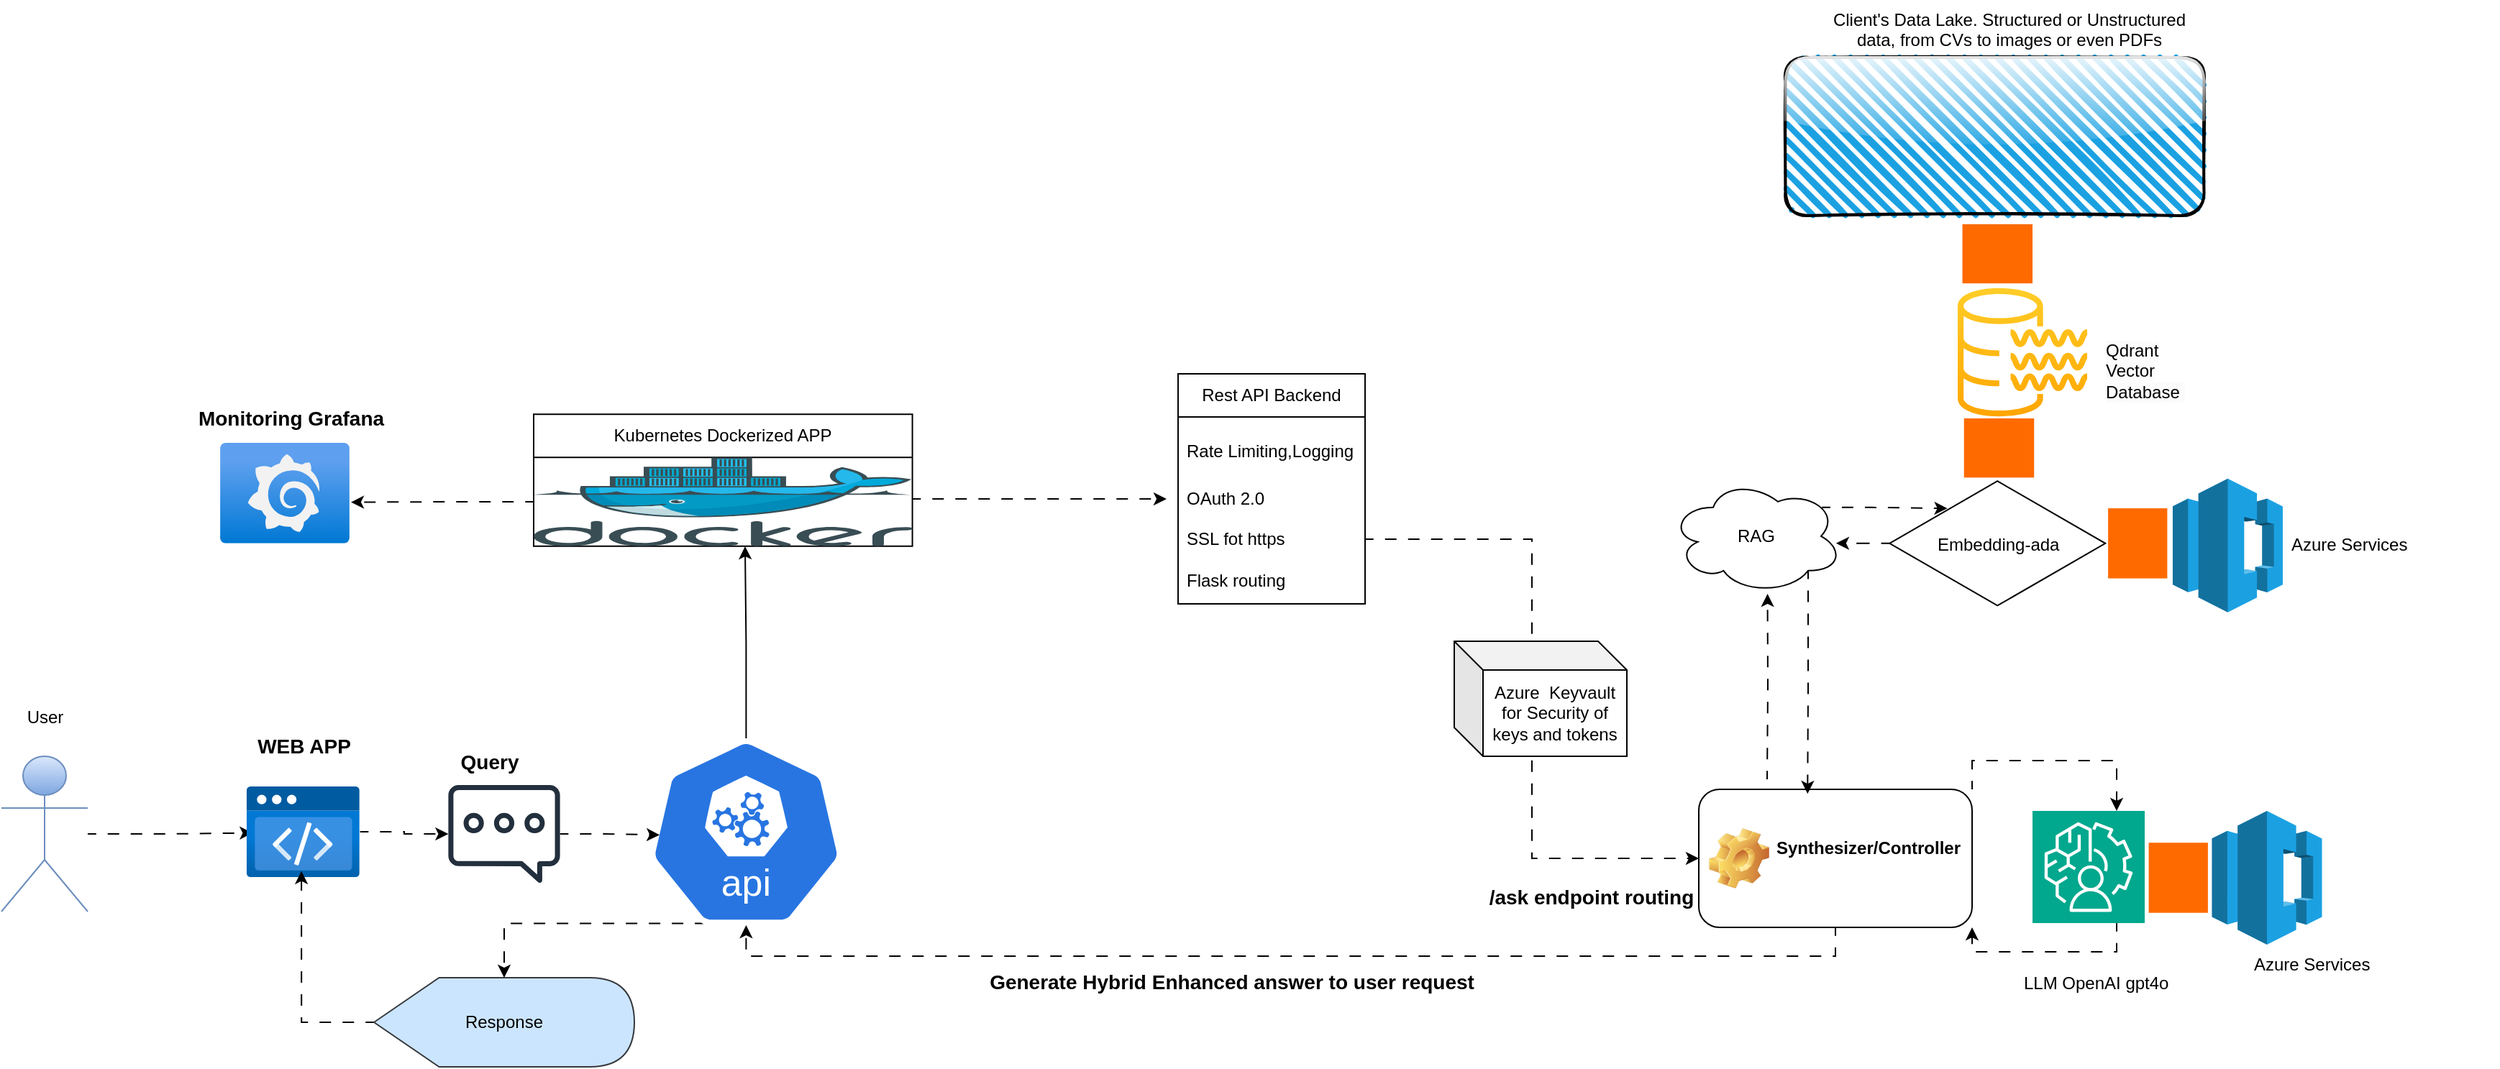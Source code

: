 <mxfile version="25.0.3">
  <diagram name="Σελίδα-1" id="T_3XYmSJssD-ToN54GJW">
    <mxGraphModel dx="2983" dy="2349" grid="1" gridSize="10" guides="1" tooltips="1" connect="1" arrows="1" fold="1" page="1" pageScale="1" pageWidth="827" pageHeight="1169" math="0" shadow="0">
      <root>
        <mxCell id="0" />
        <mxCell id="1" parent="0" />
        <mxCell id="5_4cI_H6_dj6_kQbT12G-96" value="" style="html=1;whiteSpace=wrap;aspect=fixed;shape=isoRectangle;" parent="1" vertex="1">
          <mxGeometry x="842.63" y="-747.09" width="150" height="90" as="geometry" />
        </mxCell>
        <mxCell id="5_4cI_H6_dj6_kQbT12G-2" value="" style="shape=umlActor;verticalLabelPosition=bottom;verticalAlign=top;html=1;outlineConnect=0;fillColor=#dae8fc;gradientColor=#7ea6e0;strokeColor=#6c8ebf;" parent="1" vertex="1">
          <mxGeometry x="-470" y="-554" width="60" height="108" as="geometry" />
        </mxCell>
        <mxCell id="5_4cI_H6_dj6_kQbT12G-3" value="Rest API Backend" style="swimlane;fontStyle=0;childLayout=stackLayout;horizontal=1;startSize=30;horizontalStack=0;resizeParent=1;resizeParentMax=0;resizeLast=0;collapsible=1;marginBottom=0;whiteSpace=wrap;html=1;" parent="1" vertex="1">
          <mxGeometry x="348" y="-820" width="130" height="160" as="geometry" />
        </mxCell>
        <mxCell id="5_4cI_H6_dj6_kQbT12G-5" value="&lt;div&gt;&lt;br&gt;&lt;/div&gt;Rate Limiting,Logging&lt;div&gt;&lt;div&gt;&lt;br&gt;&lt;/div&gt;&lt;div&gt;&lt;br&gt;&lt;/div&gt;&lt;/div&gt;" style="text;strokeColor=none;fillColor=none;align=left;verticalAlign=middle;spacingLeft=4;spacingRight=4;overflow=hidden;points=[[0,0.5],[1,0.5]];portConstraint=eastwest;rotatable=0;whiteSpace=wrap;html=1;" parent="5_4cI_H6_dj6_kQbT12G-3" vertex="1">
          <mxGeometry y="30" width="130" height="40" as="geometry" />
        </mxCell>
        <mxCell id="5_4cI_H6_dj6_kQbT12G-6" value="OAuth 2.0&lt;div&gt;&lt;br&gt;&lt;/div&gt;&lt;div&gt;SSL fot https&lt;br&gt;&lt;div&gt;&lt;div&gt;&lt;div&gt;&lt;div&gt;&lt;br&gt;&lt;/div&gt;&lt;div&gt;Flask routing&lt;br&gt;&lt;/div&gt;&lt;/div&gt;&lt;/div&gt;&lt;/div&gt;&lt;/div&gt;" style="text;strokeColor=none;fillColor=none;align=left;verticalAlign=middle;spacingLeft=4;spacingRight=4;overflow=hidden;points=[[0,0.5],[1,0.5]];portConstraint=eastwest;rotatable=0;whiteSpace=wrap;html=1;" parent="5_4cI_H6_dj6_kQbT12G-3" vertex="1">
          <mxGeometry y="70" width="130" height="90" as="geometry" />
        </mxCell>
        <mxCell id="5_4cI_H6_dj6_kQbT12G-8" value="" style="outlineConnect=0;dashed=0;verticalLabelPosition=bottom;verticalAlign=top;align=center;html=1;shape=mxgraph.aws3.codecommit;fillColor=#1ba1e2;strokeColor=#006EAF;fontColor=#ffffff;" parent="1" vertex="1">
          <mxGeometry x="1066.74" y="-516" width="76.5" height="93" as="geometry" />
        </mxCell>
        <mxCell id="5_4cI_H6_dj6_kQbT12G-9" value="User&lt;div&gt;&lt;br&gt;&lt;/div&gt;" style="text;html=1;align=center;verticalAlign=middle;resizable=0;points=[];autosize=1;strokeColor=none;fillColor=none;" parent="1" vertex="1">
          <mxGeometry x="-465" y="-594" width="50" height="40" as="geometry" />
        </mxCell>
        <mxCell id="5_4cI_H6_dj6_kQbT12G-11" value="&lt;font style=&quot;font-size: 14px;&quot;&gt;WEB APP&lt;/font&gt;" style="text;strokeColor=none;fillColor=none;html=1;fontSize=24;fontStyle=1;verticalAlign=middle;align=center;" parent="1" vertex="1">
          <mxGeometry x="-309.83" y="-584" width="99" height="40" as="geometry" />
        </mxCell>
        <mxCell id="5_4cI_H6_dj6_kQbT12G-39" value="" style="points=[];aspect=fixed;html=1;align=center;shadow=0;dashed=0;fillColor=#FF6A00;strokeColor=none;shape=mxgraph.alibaba_cloud.cdt_cloud_datatransfer;rotation=0;" parent="1" vertex="1">
          <mxGeometry x="893.26" y="-924.06" width="48.74" height="41.15" as="geometry" />
        </mxCell>
        <mxCell id="5_4cI_H6_dj6_kQbT12G-44" value="&lt;font&gt;/ask endpoint routing&lt;/font&gt;" style="text;strokeColor=none;fillColor=none;html=1;fontSize=14;fontStyle=1;verticalAlign=middle;align=center;" parent="1" vertex="1">
          <mxGeometry x="570" y="-476.5" width="130" height="40" as="geometry" />
        </mxCell>
        <mxCell id="5_4cI_H6_dj6_kQbT12G-46" value="" style="edgeStyle=orthogonalEdgeStyle;rounded=0;orthogonalLoop=1;jettySize=auto;html=1;entryX=0.059;entryY=0.513;entryDx=0;entryDy=0;entryPerimeter=0;flowAnimation=1;curved=0;fontColor=#FF9933;" parent="1" source="5_4cI_H6_dj6_kQbT12G-2" target="5_4cI_H6_dj6_kQbT12G-47" edge="1">
          <mxGeometry relative="1" as="geometry">
            <mxPoint x="80" y="-400" as="targetPoint" />
            <mxPoint x="-190" y="-414" as="sourcePoint" />
          </mxGeometry>
        </mxCell>
        <mxCell id="5_4cI_H6_dj6_kQbT12G-45" value="" style="sketch=0;outlineConnect=0;fontColor=#232F3E;gradientColor=none;fillColor=#232F3D;strokeColor=none;dashed=0;verticalLabelPosition=bottom;verticalAlign=top;align=center;html=1;fontSize=12;fontStyle=0;aspect=fixed;pointerEvents=1;shape=mxgraph.aws4.chat;" parent="1" vertex="1">
          <mxGeometry x="-159.5" y="-534" width="78" height="68" as="geometry" />
        </mxCell>
        <mxCell id="5_4cI_H6_dj6_kQbT12G-112" style="edgeStyle=orthogonalEdgeStyle;rounded=0;orthogonalLoop=1;jettySize=auto;html=1;flowAnimation=1;" parent="1" source="5_4cI_H6_dj6_kQbT12G-47" target="5_4cI_H6_dj6_kQbT12G-45" edge="1">
          <mxGeometry relative="1" as="geometry" />
        </mxCell>
        <mxCell id="5_4cI_H6_dj6_kQbT12G-47" value="" style="image;aspect=fixed;html=1;points=[];align=center;fontSize=12;image=img/lib/azure2/preview/Static_Apps.svg;" parent="1" vertex="1">
          <mxGeometry x="-300" y="-533" width="79.33" height="63" as="geometry" />
        </mxCell>
        <mxCell id="5_4cI_H6_dj6_kQbT12G-48" value="&lt;span style=&quot;font-size: 14px;&quot;&gt;Query&lt;/span&gt;" style="text;strokeColor=none;fillColor=none;html=1;fontSize=24;fontStyle=1;verticalAlign=middle;align=center;" parent="1" vertex="1">
          <mxGeometry x="-180.5" y="-573" width="99" height="40" as="geometry" />
        </mxCell>
        <mxCell id="5_4cI_H6_dj6_kQbT12G-55" style="edgeStyle=orthogonalEdgeStyle;rounded=0;orthogonalLoop=1;jettySize=auto;html=1;entryX=0.486;entryY=0.934;entryDx=0;entryDy=0;entryPerimeter=0;flowAnimation=1;" parent="1" source="5_4cI_H6_dj6_kQbT12G-90" target="5_4cI_H6_dj6_kQbT12G-47" edge="1">
          <mxGeometry relative="1" as="geometry">
            <mxPoint x="-60" y="-251" as="targetPoint" />
          </mxGeometry>
        </mxCell>
        <mxCell id="5_4cI_H6_dj6_kQbT12G-56" value="&lt;font&gt;Generate Hybrid Enhanced answer to user request&lt;/font&gt;" style="text;strokeColor=none;fillColor=none;html=1;fontSize=14;fontStyle=1;verticalAlign=middle;align=center;" parent="1" vertex="1">
          <mxGeometry x="320" y="-417" width="130" height="40" as="geometry" />
        </mxCell>
        <mxCell id="5_4cI_H6_dj6_kQbT12G-60" value="Kubernetes Dockerized APP" style="swimlane;fontStyle=0;childLayout=stackLayout;horizontal=1;startSize=30;horizontalStack=0;resizeParent=1;resizeParentMax=0;resizeLast=0;collapsible=1;marginBottom=0;whiteSpace=wrap;html=1;" parent="1" vertex="1">
          <mxGeometry x="-100" y="-791.91" width="263.29" height="91.82" as="geometry" />
        </mxCell>
        <mxCell id="5_4cI_H6_dj6_kQbT12G-58" value="" style="image;sketch=0;aspect=fixed;html=1;points=[];align=center;fontSize=12;image=img/lib/mscae/Docker.svg;" parent="5_4cI_H6_dj6_kQbT12G-60" vertex="1">
          <mxGeometry y="30" width="263.29" height="61.82" as="geometry" />
        </mxCell>
        <mxCell id="5_4cI_H6_dj6_kQbT12G-73" value="&lt;span style=&quot;caret-color: rgb(0, 0, 0); color: rgb(0, 0, 0); font-family: Helvetica; font-size: 12px; font-style: normal; font-variant-caps: normal; font-weight: 400; letter-spacing: normal; orphans: auto; text-align: center; text-indent: 0px; text-transform: none; white-space: normal; widows: auto; word-spacing: 0px; -webkit-text-stroke-width: 0px; background-color: rgb(251, 251, 251); text-decoration: none; display: inline !important; float: none;&quot;&gt;Qdrant Vector Database&amp;nbsp;&lt;/span&gt;&lt;div&gt;&lt;span style=&quot;caret-color: rgb(0, 0, 0); color: rgb(0, 0, 0); font-family: Helvetica; font-size: 12px; font-style: normal; font-variant-caps: normal; font-weight: 400; letter-spacing: normal; orphans: auto; text-align: center; text-indent: 0px; text-transform: none; white-space: normal; widows: auto; word-spacing: 0px; -webkit-text-stroke-width: 0px; background-color: rgb(251, 251, 251); text-decoration: none; display: inline !important; float: none;&quot;&gt;&lt;br&gt;&lt;/span&gt;&lt;/div&gt;" style="text;whiteSpace=wrap;html=1;" parent="1" vertex="1">
          <mxGeometry x="990.74" y="-850" width="59.26" height="40" as="geometry" />
        </mxCell>
        <mxCell id="5_4cI_H6_dj6_kQbT12G-72" value="" style="sketch=0;outlineConnect=0;fillColor=#ffcd28;strokeColor=#d79b00;dashed=0;verticalLabelPosition=bottom;verticalAlign=top;align=center;html=1;fontSize=12;fontStyle=0;aspect=fixed;pointerEvents=1;shape=mxgraph.aws4.data_lake_resource_icon;gradientColor=#ffa500;" parent="1" vertex="1">
          <mxGeometry x="890" y="-880" width="90" height="90" as="geometry" />
        </mxCell>
        <mxCell id="-kxXGQuX5eWMb9TOzEhN-10" style="edgeStyle=orthogonalEdgeStyle;rounded=0;orthogonalLoop=1;jettySize=auto;html=1;exitX=0.25;exitY=0;exitDx=0;exitDy=0;flowAnimation=1;" parent="1" edge="1">
          <mxGeometry relative="1" as="geometry">
            <mxPoint x="757.778" y="-667.0" as="targetPoint" />
            <mxPoint x="757.5" y="-538" as="sourcePoint" />
          </mxGeometry>
        </mxCell>
        <mxCell id="5_4cI_H6_dj6_kQbT12G-81" value="Synthesizer/Controller&lt;div&gt;&lt;br&gt;&lt;/div&gt;" style="label;whiteSpace=wrap;html=1;image=img/clipart/Gear_128x128.png" parent="1" vertex="1">
          <mxGeometry x="710" y="-531" width="190" height="96" as="geometry" />
        </mxCell>
        <mxCell id="5_4cI_H6_dj6_kQbT12G-90" value="&lt;div&gt;Response&lt;br&gt;&lt;/div&gt;" style="shape=display;whiteSpace=wrap;html=1;fillColor=#cce5ff;strokeColor=#36393d;" parent="1" vertex="1">
          <mxGeometry x="-211" y="-400" width="181" height="62" as="geometry" />
        </mxCell>
        <mxCell id="5_4cI_H6_dj6_kQbT12G-95" value="Embedding-ada" style="text;strokeColor=none;fillColor=none;align=left;verticalAlign=top;spacingLeft=4;spacingRight=4;overflow=hidden;rotatable=0;points=[[0,0.5],[1,0.5]];portConstraint=eastwest;whiteSpace=wrap;html=1;" parent="1" vertex="1">
          <mxGeometry x="870" y="-715" width="150" height="43" as="geometry" />
        </mxCell>
        <mxCell id="5_4cI_H6_dj6_kQbT12G-98" style="edgeStyle=orthogonalEdgeStyle;rounded=0;orthogonalLoop=1;jettySize=auto;html=1;exitX=1;exitY=0.5;exitDx=0;exitDy=0;entryX=0;entryY=0.5;entryDx=0;entryDy=0;flowAnimation=1;" parent="1" source="5_4cI_H6_dj6_kQbT12G-6" target="5_4cI_H6_dj6_kQbT12G-81" edge="1">
          <mxGeometry relative="1" as="geometry" />
        </mxCell>
        <mxCell id="5_4cI_H6_dj6_kQbT12G-108" value="" style="image;aspect=fixed;html=1;points=[];align=center;fontSize=12;image=img/lib/azure2/other/Grafana.svg;imageBackground=none;imageBorder=none;" parent="1" vertex="1">
          <mxGeometry x="-318" y="-772" width="90" height="69.89" as="geometry" />
        </mxCell>
        <mxCell id="5_4cI_H6_dj6_kQbT12G-110" value="&lt;span style=&quot;font-size: 14px;&quot;&gt;Monitoring Grafana&lt;/span&gt;" style="text;strokeColor=none;fillColor=none;html=1;fontSize=24;fontStyle=1;verticalAlign=middle;align=center;" parent="1" vertex="1">
          <mxGeometry x="-342.62" y="-812" width="148.08" height="40" as="geometry" />
        </mxCell>
        <mxCell id="5_4cI_H6_dj6_kQbT12G-118" style="edgeStyle=orthogonalEdgeStyle;rounded=0;orthogonalLoop=1;jettySize=auto;html=1;" parent="1" source="5_4cI_H6_dj6_kQbT12G-113" edge="1">
          <mxGeometry relative="1" as="geometry">
            <mxPoint x="46.98" y="-700" as="targetPoint" />
          </mxGeometry>
        </mxCell>
        <mxCell id="jBB7QVOfnN-mEvMkWZ6e-29" style="edgeStyle=orthogonalEdgeStyle;rounded=0;orthogonalLoop=1;jettySize=auto;html=1;exitX=0.28;exitY=0.99;exitDx=0;exitDy=0;exitPerimeter=0;flowAnimation=1;" parent="1" source="5_4cI_H6_dj6_kQbT12G-113" target="5_4cI_H6_dj6_kQbT12G-90" edge="1">
          <mxGeometry relative="1" as="geometry" />
        </mxCell>
        <mxCell id="5_4cI_H6_dj6_kQbT12G-113" value="" style="aspect=fixed;sketch=0;html=1;dashed=0;whitespace=wrap;verticalLabelPosition=bottom;verticalAlign=top;fillColor=#2875E2;strokeColor=#ffffff;points=[[0.005,0.63,0],[0.1,0.2,0],[0.9,0.2,0],[0.5,0,0],[0.995,0.63,0],[0.72,0.99,0],[0.5,1,0],[0.28,0.99,0]];shape=mxgraph.kubernetes.icon2;kubernetesLabel=1;prIcon=api" parent="1" vertex="1">
          <mxGeometry x="-20" y="-566.5" width="135.42" height="130" as="geometry" />
        </mxCell>
        <mxCell id="5_4cI_H6_dj6_kQbT12G-114" style="edgeStyle=orthogonalEdgeStyle;rounded=0;orthogonalLoop=1;jettySize=auto;html=1;entryX=0.056;entryY=0.517;entryDx=0;entryDy=0;entryPerimeter=0;flowAnimation=1;" parent="1" source="5_4cI_H6_dj6_kQbT12G-45" target="5_4cI_H6_dj6_kQbT12G-113" edge="1">
          <mxGeometry relative="1" as="geometry" />
        </mxCell>
        <mxCell id="5_4cI_H6_dj6_kQbT12G-120" style="edgeStyle=orthogonalEdgeStyle;rounded=0;orthogonalLoop=1;jettySize=auto;html=1;entryX=1.011;entryY=0.591;entryDx=0;entryDy=0;entryPerimeter=0;flowAnimation=1;" parent="1" source="5_4cI_H6_dj6_kQbT12G-58" target="5_4cI_H6_dj6_kQbT12G-108" edge="1">
          <mxGeometry relative="1" as="geometry" />
        </mxCell>
        <mxCell id="5_4cI_H6_dj6_kQbT12G-121" style="edgeStyle=orthogonalEdgeStyle;rounded=0;orthogonalLoop=1;jettySize=auto;html=1;flowAnimation=1;" parent="1" source="5_4cI_H6_dj6_kQbT12G-58" edge="1">
          <mxGeometry relative="1" as="geometry">
            <Array as="points">
              <mxPoint x="200" y="-733" />
              <mxPoint x="200" y="-733" />
            </Array>
            <mxPoint x="340" y="-733" as="targetPoint" />
          </mxGeometry>
        </mxCell>
        <mxCell id="jBB7QVOfnN-mEvMkWZ6e-23" style="edgeStyle=orthogonalEdgeStyle;rounded=0;orthogonalLoop=1;jettySize=auto;html=1;exitX=0.75;exitY=1;exitDx=0;exitDy=0;exitPerimeter=0;entryX=1;entryY=1;entryDx=0;entryDy=0;flowAnimation=1;" parent="1" source="5_4cI_H6_dj6_kQbT12G-123" target="5_4cI_H6_dj6_kQbT12G-81" edge="1">
          <mxGeometry relative="1" as="geometry" />
        </mxCell>
        <mxCell id="5_4cI_H6_dj6_kQbT12G-123" value="" style="sketch=0;points=[[0,0,0],[0.25,0,0],[0.5,0,0],[0.75,0,0],[1,0,0],[0,1,0],[0.25,1,0],[0.5,1,0],[0.75,1,0],[1,1,0],[0,0.25,0],[0,0.5,0],[0,0.75,0],[1,0.25,0],[1,0.5,0],[1,0.75,0]];outlineConnect=0;fontColor=#232F3E;fillColor=#01A88D;strokeColor=#ffffff;dashed=0;verticalLabelPosition=bottom;verticalAlign=top;align=center;html=1;fontSize=12;fontStyle=0;aspect=fixed;shape=mxgraph.aws4.resourceIcon;resIcon=mxgraph.aws4.augmented_ai;" parent="1" vertex="1">
          <mxGeometry x="942" y="-516" width="78" height="78" as="geometry" />
        </mxCell>
        <mxCell id="5_4cI_H6_dj6_kQbT12G-125" value="&lt;div&gt;LLM OpenAI gpt4o&lt;/div&gt;&lt;div&gt;&lt;br&gt;&lt;/div&gt;" style="text;strokeColor=none;fillColor=none;align=left;verticalAlign=top;spacingLeft=4;spacingRight=4;overflow=hidden;rotatable=0;points=[[0,0.5],[1,0.5]];portConstraint=eastwest;whiteSpace=wrap;html=1;" parent="1" vertex="1">
          <mxGeometry x="930" y="-410" width="150" height="26" as="geometry" />
        </mxCell>
        <mxCell id="5_4cI_H6_dj6_kQbT12G-126" value="Azure Services&lt;div&gt;&lt;br&gt;&lt;/div&gt;" style="text;strokeColor=none;fillColor=none;align=left;verticalAlign=top;spacingLeft=4;spacingRight=4;overflow=hidden;rotatable=0;points=[[0,0.5],[1,0.5]];portConstraint=eastwest;whiteSpace=wrap;html=1;" parent="1" vertex="1">
          <mxGeometry x="1090" y="-423" width="150" height="26" as="geometry" />
        </mxCell>
        <mxCell id="5_4cI_H6_dj6_kQbT12G-129" style="edgeStyle=orthogonalEdgeStyle;rounded=0;orthogonalLoop=1;jettySize=auto;html=1;exitX=0.5;exitY=1;exitDx=0;exitDy=0;entryX=0.5;entryY=1;entryDx=0;entryDy=0;entryPerimeter=0;flowAnimation=1;" parent="1" source="5_4cI_H6_dj6_kQbT12G-81" target="5_4cI_H6_dj6_kQbT12G-113" edge="1">
          <mxGeometry relative="1" as="geometry" />
        </mxCell>
        <mxCell id="jBB7QVOfnN-mEvMkWZ6e-1" value="&#x9;&lt;span style=&quot;white-space: pre;&quot;&gt;Azure&lt;/span&gt;&amp;nbsp; Keyvault for Security of keys and tokens" style="shape=cube;whiteSpace=wrap;html=1;boundedLbl=1;backgroundOutline=1;darkOpacity=0.05;darkOpacity2=0.1;" parent="1" vertex="1">
          <mxGeometry x="540" y="-634" width="120" height="80" as="geometry" />
        </mxCell>
        <mxCell id="jBB7QVOfnN-mEvMkWZ6e-2" value="" style="outlineConnect=0;dashed=0;verticalLabelPosition=bottom;verticalAlign=top;align=center;html=1;shape=mxgraph.aws3.codecommit;fillColor=#1ba1e2;strokeColor=#006EAF;fontColor=#ffffff;" parent="1" vertex="1">
          <mxGeometry x="1039.48" y="-747.09" width="76.5" height="93" as="geometry" />
        </mxCell>
        <mxCell id="jBB7QVOfnN-mEvMkWZ6e-3" value="" style="points=[];aspect=fixed;html=1;align=center;shadow=0;dashed=0;fillColor=#FF6A00;strokeColor=none;shape=mxgraph.alibaba_cloud.cdt_cloud_datatransfer;rotation=90;" parent="1" vertex="1">
          <mxGeometry x="990.74" y="-722.67" width="48.74" height="41.15" as="geometry" />
        </mxCell>
        <mxCell id="jBB7QVOfnN-mEvMkWZ6e-4" value="Azure Services&lt;div&gt;&lt;br&gt;&lt;/div&gt;" style="text;strokeColor=none;fillColor=none;align=left;verticalAlign=top;spacingLeft=4;spacingRight=4;overflow=hidden;rotatable=0;points=[[0,0.5],[1,0.5]];portConstraint=eastwest;whiteSpace=wrap;html=1;" parent="1" vertex="1">
          <mxGeometry x="1115.98" y="-715.1" width="150" height="26" as="geometry" />
        </mxCell>
        <mxCell id="jBB7QVOfnN-mEvMkWZ6e-6" value="" style="points=[];aspect=fixed;html=1;align=center;shadow=0;dashed=0;fillColor=#FF6A00;strokeColor=none;shape=mxgraph.alibaba_cloud.cdt_cloud_datatransfer;rotation=90;" parent="1" vertex="1">
          <mxGeometry x="1019" y="-490.08" width="48.74" height="41.15" as="geometry" />
        </mxCell>
        <mxCell id="jBB7QVOfnN-mEvMkWZ6e-11" value="" style="rounded=1;whiteSpace=wrap;html=1;strokeWidth=2;fillWeight=4;hachureGap=8;hachureAngle=45;fillColor=#1ba1e2;sketch=1;glass=1;gradientColor=none;" parent="1" vertex="1">
          <mxGeometry x="770.24" y="-1040" width="291" height="110" as="geometry" />
        </mxCell>
        <mxCell id="jBB7QVOfnN-mEvMkWZ6e-12" value="&lt;div style=&quot;text-align: center;&quot;&gt;Client&#39;s Data Lake. Structured or Unstructured data, from CVs to images or even PDFs&lt;/div&gt;" style="text;whiteSpace=wrap;html=1;" parent="1" vertex="1">
          <mxGeometry x="800" y="-1080" width="250" height="40" as="geometry" />
        </mxCell>
        <mxCell id="jBB7QVOfnN-mEvMkWZ6e-22" style="edgeStyle=orthogonalEdgeStyle;rounded=0;orthogonalLoop=1;jettySize=auto;html=1;exitX=1;exitY=0;exitDx=0;exitDy=0;entryX=0.75;entryY=0;entryDx=0;entryDy=0;entryPerimeter=0;flowAnimation=1;" parent="1" source="5_4cI_H6_dj6_kQbT12G-81" target="5_4cI_H6_dj6_kQbT12G-123" edge="1">
          <mxGeometry relative="1" as="geometry" />
        </mxCell>
        <mxCell id="jBB7QVOfnN-mEvMkWZ6e-25" value="" style="points=[];aspect=fixed;html=1;align=center;shadow=0;dashed=0;fillColor=#FF6A00;strokeColor=none;shape=mxgraph.alibaba_cloud.cdt_cloud_datatransfer;rotation=0;" parent="1" vertex="1">
          <mxGeometry x="894.37" y="-789" width="48.74" height="41.15" as="geometry" />
        </mxCell>
        <mxCell id="-kxXGQuX5eWMb9TOzEhN-5" value="RAG" style="ellipse;shape=cloud;whiteSpace=wrap;html=1;" parent="1" vertex="1">
          <mxGeometry x="690" y="-747.09" width="120" height="80" as="geometry" />
        </mxCell>
        <mxCell id="-kxXGQuX5eWMb9TOzEhN-11" style="edgeStyle=orthogonalEdgeStyle;rounded=0;orthogonalLoop=1;jettySize=auto;html=1;exitX=0.8;exitY=0.8;exitDx=0;exitDy=0;exitPerimeter=0;entryX=0.398;entryY=0.032;entryDx=0;entryDy=0;entryPerimeter=0;flowAnimation=1;" parent="1" source="-kxXGQuX5eWMb9TOzEhN-5" target="5_4cI_H6_dj6_kQbT12G-81" edge="1">
          <mxGeometry relative="1" as="geometry" />
        </mxCell>
        <mxCell id="-kxXGQuX5eWMb9TOzEhN-12" style="edgeStyle=orthogonalEdgeStyle;rounded=0;orthogonalLoop=1;jettySize=auto;html=1;exitX=0.88;exitY=0.25;exitDx=0;exitDy=0;exitPerimeter=0;entryX=0.268;entryY=0.23;entryDx=0;entryDy=0;entryPerimeter=0;flowAnimation=1;" parent="1" source="-kxXGQuX5eWMb9TOzEhN-5" target="5_4cI_H6_dj6_kQbT12G-96" edge="1">
          <mxGeometry relative="1" as="geometry" />
        </mxCell>
        <mxCell id="-kxXGQuX5eWMb9TOzEhN-13" style="edgeStyle=orthogonalEdgeStyle;rounded=0;orthogonalLoop=1;jettySize=auto;html=1;entryX=0.962;entryY=0.562;entryDx=0;entryDy=0;entryPerimeter=0;flowAnimation=1;" parent="1" source="5_4cI_H6_dj6_kQbT12G-96" target="-kxXGQuX5eWMb9TOzEhN-5" edge="1">
          <mxGeometry relative="1" as="geometry" />
        </mxCell>
      </root>
    </mxGraphModel>
  </diagram>
</mxfile>
